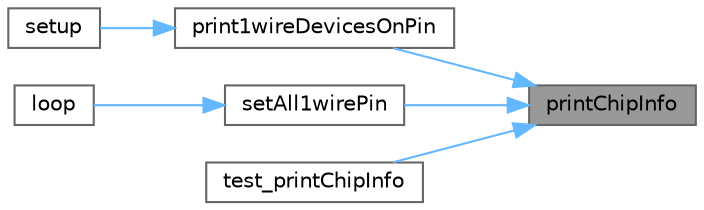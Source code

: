digraph "printChipInfo"
{
 // LATEX_PDF_SIZE
  bgcolor="transparent";
  edge [fontname=Helvetica,fontsize=10,labelfontname=Helvetica,labelfontsize=10];
  node [fontname=Helvetica,fontsize=10,shape=box,height=0.2,width=0.4];
  rankdir="RL";
  Node1 [label="printChipInfo",height=0.2,width=0.4,color="gray40", fillcolor="grey60", style="filled", fontcolor="black",tooltip=" "];
  Node1 -> Node2 [dir="back",color="steelblue1",style="solid"];
  Node2 [label="print1wireDevicesOnPin",height=0.2,width=0.4,color="grey40", fillcolor="white", style="filled",URL="$1wire__chip__io_8h.html#ac44d2f53065a0b411f5c6094dfcac6ff",tooltip="Find and print details of chips on the 1-wire bus. OneWire class stores the pin, and by default the a..."];
  Node2 -> Node3 [dir="back",color="steelblue1",style="solid"];
  Node3 [label="setup",height=0.2,width=0.4,color="grey40", fillcolor="white", style="filled",URL="$main_8cpp.html#a4fc01d736fe50cf5b977f755b675f11d",tooltip=" "];
  Node1 -> Node4 [dir="back",color="steelblue1",style="solid"];
  Node4 [label="setAll1wirePin",height=0.2,width=0.4,color="grey40", fillcolor="white", style="filled",URL="$1wire__chip__io_8h.html#a1d6f9599dba99d3be6484b6dcb1ad2a7",tooltip="Find and print details of chips on the 1-wire bus. OneWire class stores the pin, and by default the a..."];
  Node4 -> Node5 [dir="back",color="steelblue1",style="solid"];
  Node5 [label="loop",height=0.2,width=0.4,color="grey40", fillcolor="white", style="filled",URL="$main_8cpp.html#afe461d27b9c48d5921c00d521181f12f",tooltip=" "];
  Node1 -> Node6 [dir="back",color="steelblue1",style="solid"];
  Node6 [label="test_printChipInfo",height=0.2,width=0.4,color="grey40", fillcolor="white", style="filled",URL="$1wire__chip__io_8h.html#a2e8000096e9b85edb1ba3aab584b0a8a",tooltip=" "];
}
